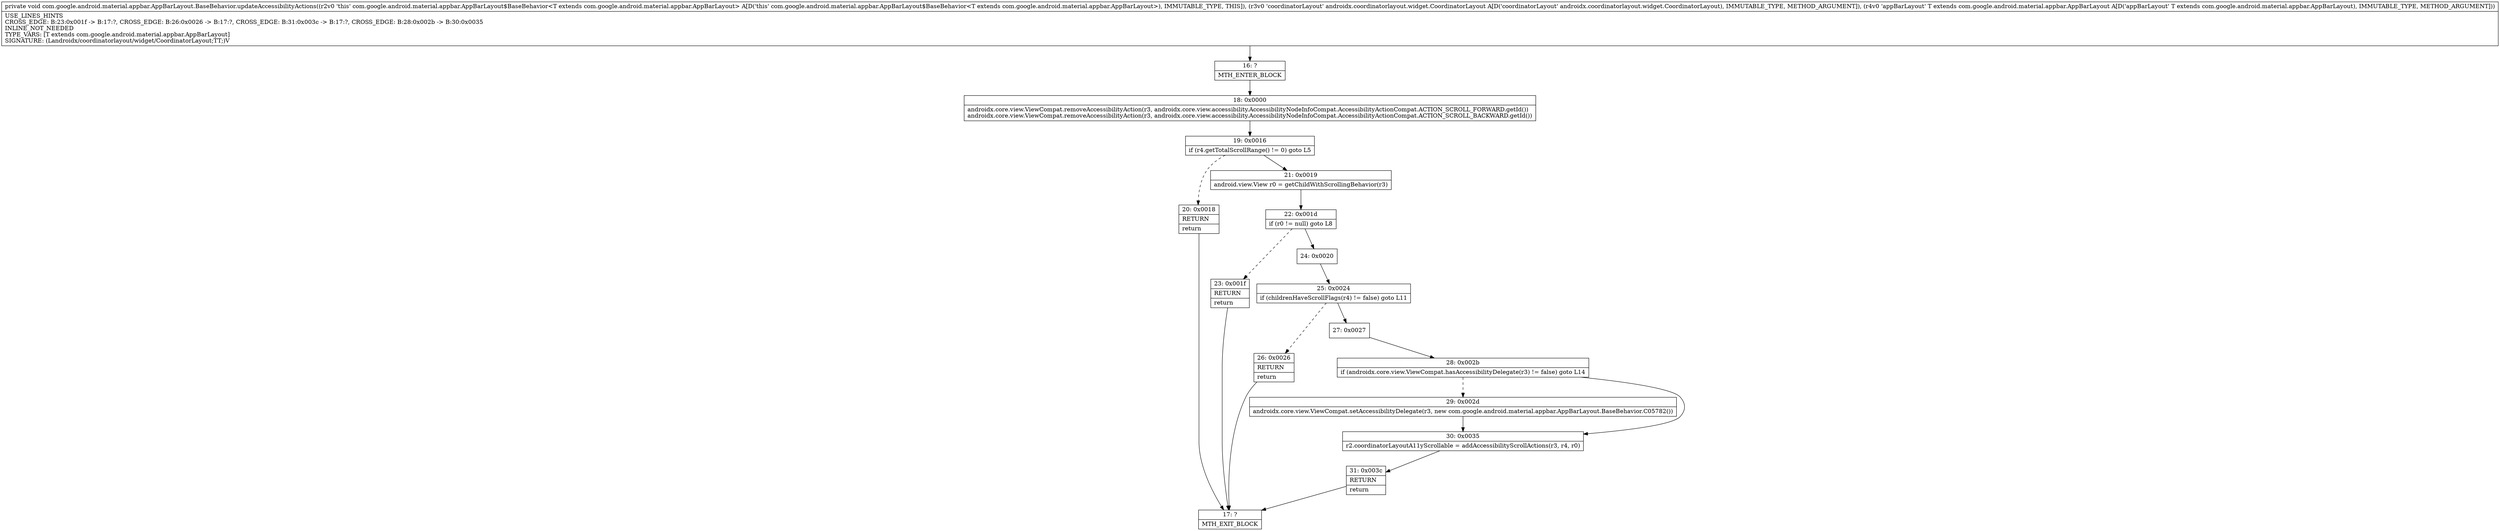 digraph "CFG forcom.google.android.material.appbar.AppBarLayout.BaseBehavior.updateAccessibilityActions(Landroidx\/coordinatorlayout\/widget\/CoordinatorLayout;Lcom\/google\/android\/material\/appbar\/AppBarLayout;)V" {
Node_16 [shape=record,label="{16\:\ ?|MTH_ENTER_BLOCK\l}"];
Node_18 [shape=record,label="{18\:\ 0x0000|androidx.core.view.ViewCompat.removeAccessibilityAction(r3, androidx.core.view.accessibility.AccessibilityNodeInfoCompat.AccessibilityActionCompat.ACTION_SCROLL_FORWARD.getId())\landroidx.core.view.ViewCompat.removeAccessibilityAction(r3, androidx.core.view.accessibility.AccessibilityNodeInfoCompat.AccessibilityActionCompat.ACTION_SCROLL_BACKWARD.getId())\l}"];
Node_19 [shape=record,label="{19\:\ 0x0016|if (r4.getTotalScrollRange() != 0) goto L5\l}"];
Node_20 [shape=record,label="{20\:\ 0x0018|RETURN\l|return\l}"];
Node_17 [shape=record,label="{17\:\ ?|MTH_EXIT_BLOCK\l}"];
Node_21 [shape=record,label="{21\:\ 0x0019|android.view.View r0 = getChildWithScrollingBehavior(r3)\l}"];
Node_22 [shape=record,label="{22\:\ 0x001d|if (r0 != null) goto L8\l}"];
Node_23 [shape=record,label="{23\:\ 0x001f|RETURN\l|return\l}"];
Node_24 [shape=record,label="{24\:\ 0x0020}"];
Node_25 [shape=record,label="{25\:\ 0x0024|if (childrenHaveScrollFlags(r4) != false) goto L11\l}"];
Node_26 [shape=record,label="{26\:\ 0x0026|RETURN\l|return\l}"];
Node_27 [shape=record,label="{27\:\ 0x0027}"];
Node_28 [shape=record,label="{28\:\ 0x002b|if (androidx.core.view.ViewCompat.hasAccessibilityDelegate(r3) != false) goto L14\l}"];
Node_29 [shape=record,label="{29\:\ 0x002d|androidx.core.view.ViewCompat.setAccessibilityDelegate(r3, new com.google.android.material.appbar.AppBarLayout.BaseBehavior.C05782())\l}"];
Node_30 [shape=record,label="{30\:\ 0x0035|r2.coordinatorLayoutA11yScrollable = addAccessibilityScrollActions(r3, r4, r0)\l}"];
Node_31 [shape=record,label="{31\:\ 0x003c|RETURN\l|return\l}"];
MethodNode[shape=record,label="{private void com.google.android.material.appbar.AppBarLayout.BaseBehavior.updateAccessibilityActions((r2v0 'this' com.google.android.material.appbar.AppBarLayout$BaseBehavior\<T extends com.google.android.material.appbar.AppBarLayout\> A[D('this' com.google.android.material.appbar.AppBarLayout$BaseBehavior\<T extends com.google.android.material.appbar.AppBarLayout\>), IMMUTABLE_TYPE, THIS]), (r3v0 'coordinatorLayout' androidx.coordinatorlayout.widget.CoordinatorLayout A[D('coordinatorLayout' androidx.coordinatorlayout.widget.CoordinatorLayout), IMMUTABLE_TYPE, METHOD_ARGUMENT]), (r4v0 'appBarLayout' T extends com.google.android.material.appbar.AppBarLayout A[D('appBarLayout' T extends com.google.android.material.appbar.AppBarLayout), IMMUTABLE_TYPE, METHOD_ARGUMENT]))  | USE_LINES_HINTS\lCROSS_EDGE: B:23:0x001f \-\> B:17:?, CROSS_EDGE: B:26:0x0026 \-\> B:17:?, CROSS_EDGE: B:31:0x003c \-\> B:17:?, CROSS_EDGE: B:28:0x002b \-\> B:30:0x0035\lINLINE_NOT_NEEDED\lTYPE_VARS: [T extends com.google.android.material.appbar.AppBarLayout]\lSIGNATURE: (Landroidx\/coordinatorlayout\/widget\/CoordinatorLayout;TT;)V\l}"];
MethodNode -> Node_16;Node_16 -> Node_18;
Node_18 -> Node_19;
Node_19 -> Node_20[style=dashed];
Node_19 -> Node_21;
Node_20 -> Node_17;
Node_21 -> Node_22;
Node_22 -> Node_23[style=dashed];
Node_22 -> Node_24;
Node_23 -> Node_17;
Node_24 -> Node_25;
Node_25 -> Node_26[style=dashed];
Node_25 -> Node_27;
Node_26 -> Node_17;
Node_27 -> Node_28;
Node_28 -> Node_29[style=dashed];
Node_28 -> Node_30;
Node_29 -> Node_30;
Node_30 -> Node_31;
Node_31 -> Node_17;
}


